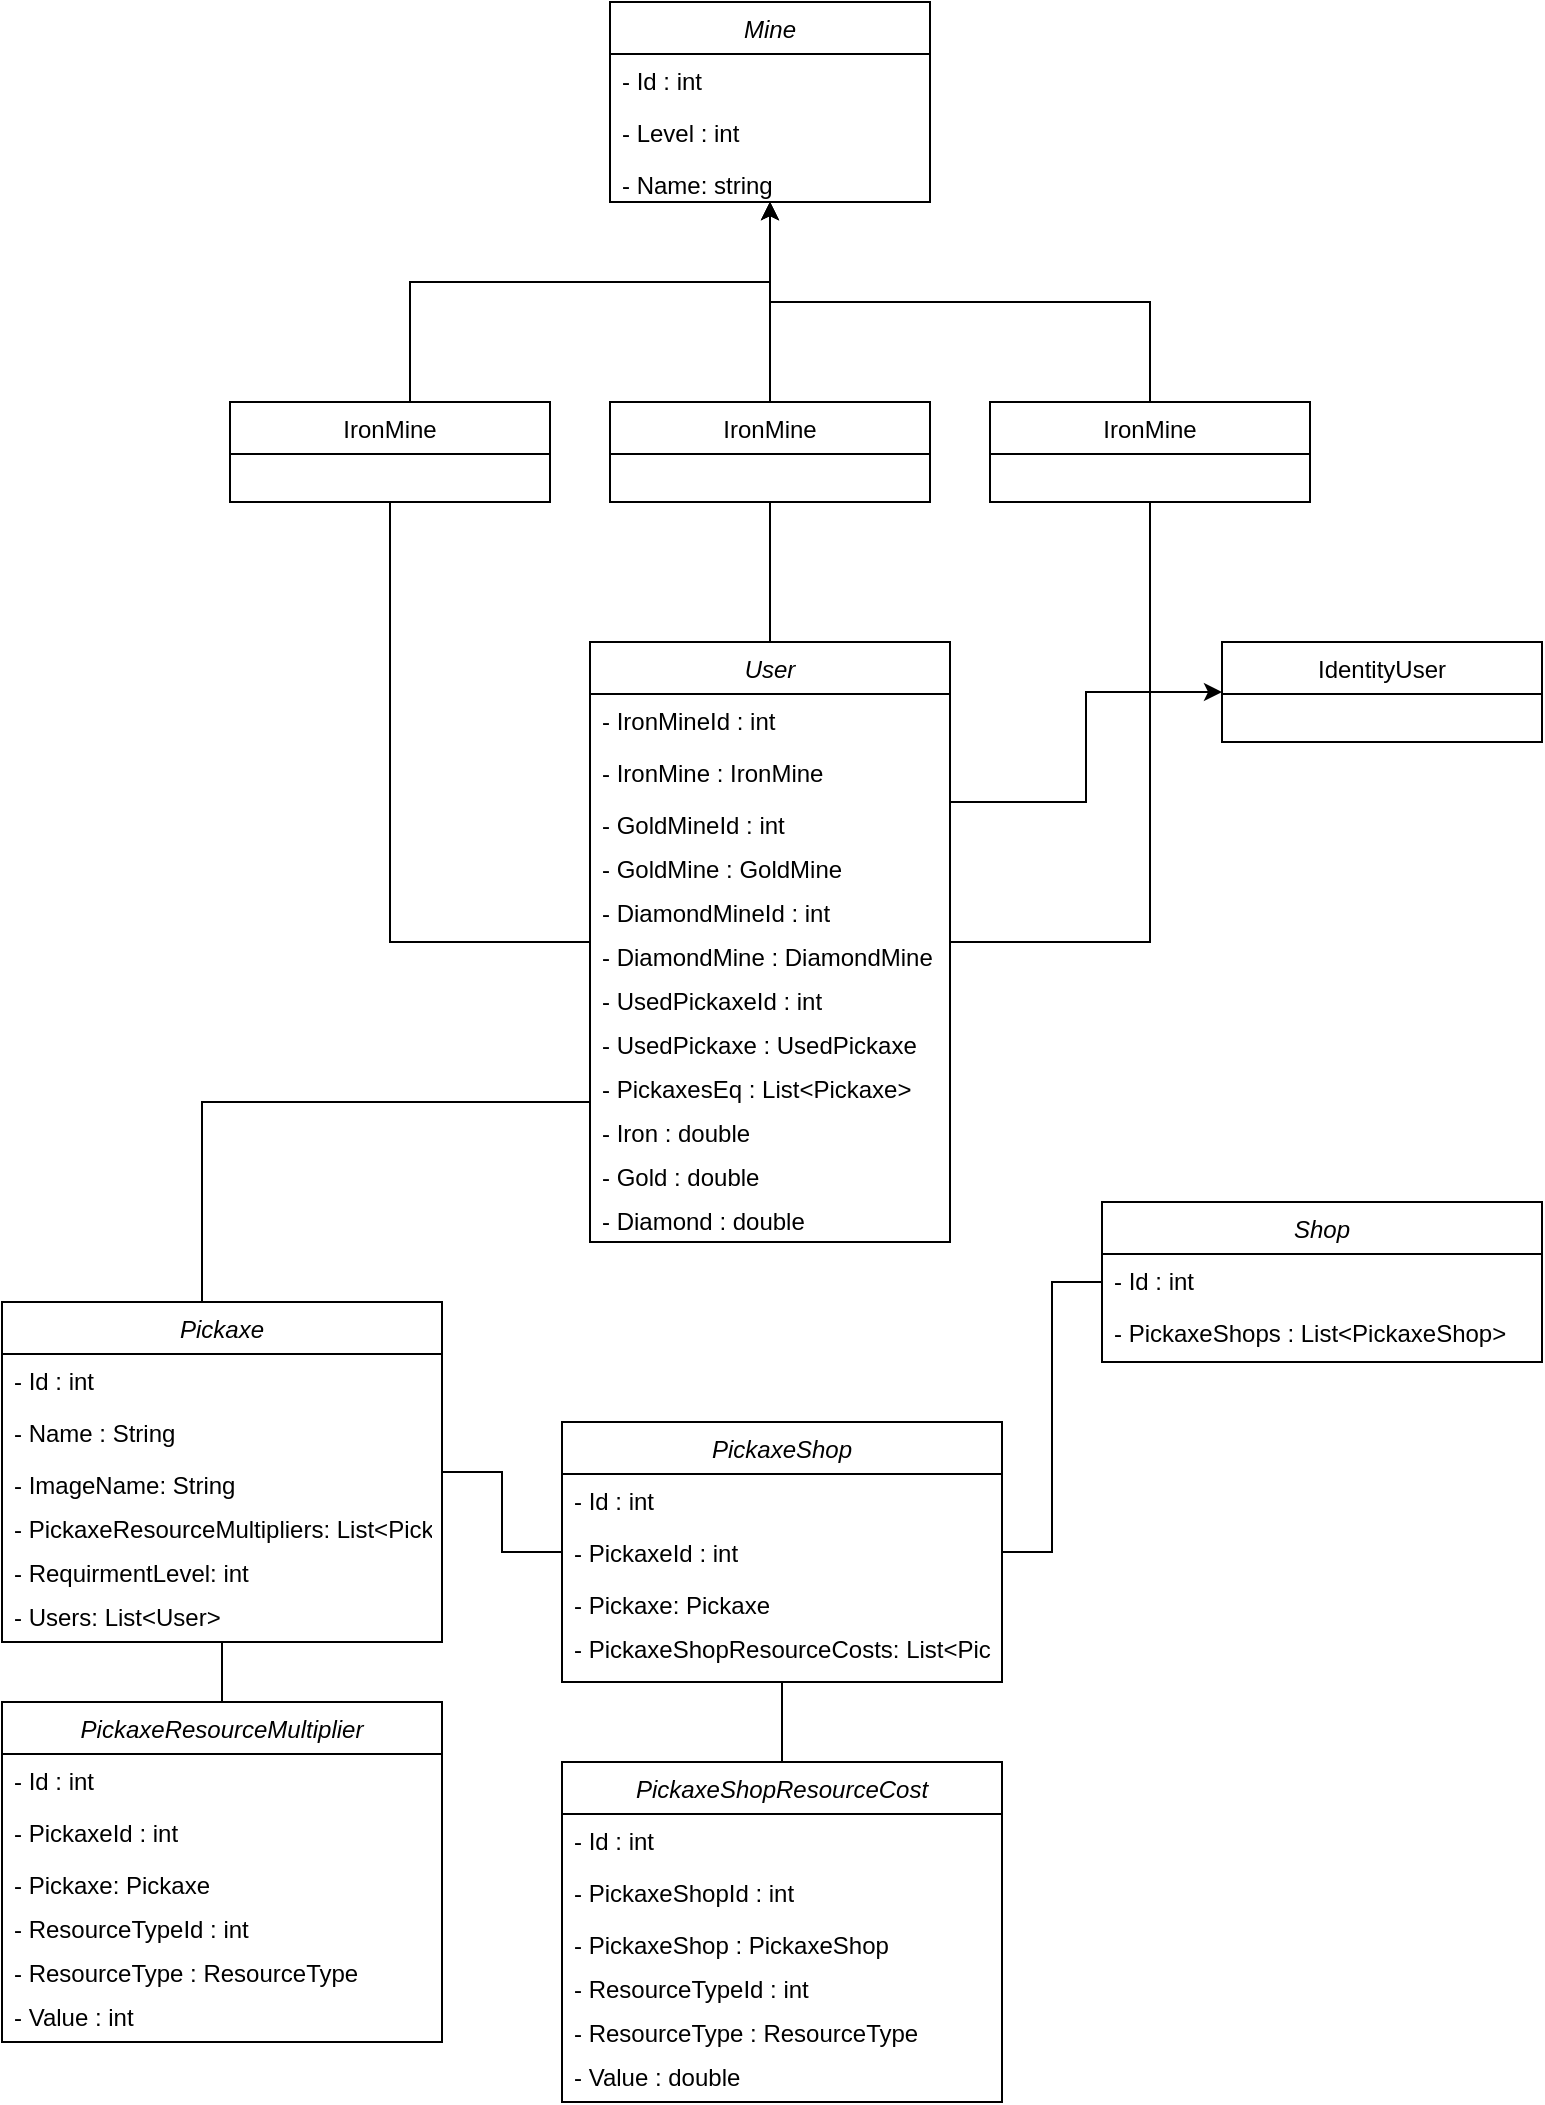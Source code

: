<mxfile version="27.0.6">
  <diagram id="C5RBs43oDa-KdzZeNtuy" name="Page-1">
    <mxGraphModel dx="1418" dy="794" grid="1" gridSize="10" guides="1" tooltips="1" connect="1" arrows="1" fold="1" page="1" pageScale="1" pageWidth="827" pageHeight="1169" math="0" shadow="0">
      <root>
        <mxCell id="WIyWlLk6GJQsqaUBKTNV-0" />
        <mxCell id="WIyWlLk6GJQsqaUBKTNV-1" parent="WIyWlLk6GJQsqaUBKTNV-0" />
        <mxCell id="zkfFHV4jXpPFQw0GAbJ--0" value="Mine" style="swimlane;fontStyle=2;align=center;verticalAlign=top;childLayout=stackLayout;horizontal=1;startSize=26;horizontalStack=0;resizeParent=1;resizeLast=0;collapsible=1;marginBottom=0;rounded=0;shadow=0;strokeWidth=1;" parent="WIyWlLk6GJQsqaUBKTNV-1" vertex="1">
          <mxGeometry x="334" y="20" width="160" height="100" as="geometry">
            <mxRectangle x="360" y="90" width="160" height="26" as="alternateBounds" />
          </mxGeometry>
        </mxCell>
        <mxCell id="zkfFHV4jXpPFQw0GAbJ--1" value="- Id : int" style="text;align=left;verticalAlign=top;spacingLeft=4;spacingRight=4;overflow=hidden;rotatable=0;points=[[0,0.5],[1,0.5]];portConstraint=eastwest;" parent="zkfFHV4jXpPFQw0GAbJ--0" vertex="1">
          <mxGeometry y="26" width="160" height="26" as="geometry" />
        </mxCell>
        <mxCell id="zkfFHV4jXpPFQw0GAbJ--2" value="- Level : int" style="text;align=left;verticalAlign=top;spacingLeft=4;spacingRight=4;overflow=hidden;rotatable=0;points=[[0,0.5],[1,0.5]];portConstraint=eastwest;rounded=0;shadow=0;html=0;" parent="zkfFHV4jXpPFQw0GAbJ--0" vertex="1">
          <mxGeometry y="52" width="160" height="26" as="geometry" />
        </mxCell>
        <mxCell id="zkfFHV4jXpPFQw0GAbJ--3" value="- Name: string" style="text;align=left;verticalAlign=top;spacingLeft=4;spacingRight=4;overflow=hidden;rotatable=0;points=[[0,0.5],[1,0.5]];portConstraint=eastwest;rounded=0;shadow=0;html=0;" parent="zkfFHV4jXpPFQw0GAbJ--0" vertex="1">
          <mxGeometry y="78" width="160" height="22" as="geometry" />
        </mxCell>
        <mxCell id="AmCgRK_z2GuwqKj7xeCC-4" style="edgeStyle=orthogonalEdgeStyle;rounded=0;orthogonalLoop=1;jettySize=auto;html=1;" edge="1" parent="WIyWlLk6GJQsqaUBKTNV-1" source="zkfFHV4jXpPFQw0GAbJ--13" target="zkfFHV4jXpPFQw0GAbJ--0">
          <mxGeometry relative="1" as="geometry">
            <Array as="points">
              <mxPoint x="234" y="160" />
              <mxPoint x="414" y="160" />
            </Array>
          </mxGeometry>
        </mxCell>
        <mxCell id="zkfFHV4jXpPFQw0GAbJ--13" value="IronMine" style="swimlane;fontStyle=0;align=center;verticalAlign=top;childLayout=stackLayout;horizontal=1;startSize=26;horizontalStack=0;resizeParent=1;resizeLast=0;collapsible=1;marginBottom=0;rounded=0;shadow=0;strokeWidth=1;" parent="WIyWlLk6GJQsqaUBKTNV-1" vertex="1">
          <mxGeometry x="144" y="220" width="160" height="50" as="geometry">
            <mxRectangle x="340" y="380" width="170" height="26" as="alternateBounds" />
          </mxGeometry>
        </mxCell>
        <mxCell id="AmCgRK_z2GuwqKj7xeCC-2" style="edgeStyle=orthogonalEdgeStyle;rounded=0;orthogonalLoop=1;jettySize=auto;html=1;" edge="1" parent="WIyWlLk6GJQsqaUBKTNV-1" source="AmCgRK_z2GuwqKj7xeCC-0" target="zkfFHV4jXpPFQw0GAbJ--0">
          <mxGeometry relative="1" as="geometry" />
        </mxCell>
        <mxCell id="AmCgRK_z2GuwqKj7xeCC-0" value="IronMine" style="swimlane;fontStyle=0;align=center;verticalAlign=top;childLayout=stackLayout;horizontal=1;startSize=26;horizontalStack=0;resizeParent=1;resizeLast=0;collapsible=1;marginBottom=0;rounded=0;shadow=0;strokeWidth=1;" vertex="1" parent="WIyWlLk6GJQsqaUBKTNV-1">
          <mxGeometry x="334" y="220" width="160" height="50" as="geometry">
            <mxRectangle x="340" y="380" width="170" height="26" as="alternateBounds" />
          </mxGeometry>
        </mxCell>
        <mxCell id="AmCgRK_z2GuwqKj7xeCC-3" style="edgeStyle=orthogonalEdgeStyle;rounded=0;orthogonalLoop=1;jettySize=auto;html=1;" edge="1" parent="WIyWlLk6GJQsqaUBKTNV-1" source="AmCgRK_z2GuwqKj7xeCC-1" target="zkfFHV4jXpPFQw0GAbJ--0">
          <mxGeometry relative="1" as="geometry">
            <Array as="points">
              <mxPoint x="604" y="170" />
              <mxPoint x="414" y="170" />
            </Array>
          </mxGeometry>
        </mxCell>
        <mxCell id="AmCgRK_z2GuwqKj7xeCC-1" value="IronMine" style="swimlane;fontStyle=0;align=center;verticalAlign=top;childLayout=stackLayout;horizontal=1;startSize=26;horizontalStack=0;resizeParent=1;resizeLast=0;collapsible=1;marginBottom=0;rounded=0;shadow=0;strokeWidth=1;" vertex="1" parent="WIyWlLk6GJQsqaUBKTNV-1">
          <mxGeometry x="524" y="220" width="160" height="50" as="geometry">
            <mxRectangle x="340" y="380" width="170" height="26" as="alternateBounds" />
          </mxGeometry>
        </mxCell>
        <mxCell id="AmCgRK_z2GuwqKj7xeCC-19" style="edgeStyle=orthogonalEdgeStyle;rounded=0;orthogonalLoop=1;jettySize=auto;html=1;entryX=0.5;entryY=1;entryDx=0;entryDy=0;endArrow=none;startFill=0;" edge="1" parent="WIyWlLk6GJQsqaUBKTNV-1" source="AmCgRK_z2GuwqKj7xeCC-6" target="AmCgRK_z2GuwqKj7xeCC-1">
          <mxGeometry relative="1" as="geometry" />
        </mxCell>
        <mxCell id="AmCgRK_z2GuwqKj7xeCC-20" style="edgeStyle=orthogonalEdgeStyle;rounded=0;orthogonalLoop=1;jettySize=auto;html=1;entryX=0.5;entryY=1;entryDx=0;entryDy=0;endArrow=none;startFill=0;" edge="1" parent="WIyWlLk6GJQsqaUBKTNV-1" source="AmCgRK_z2GuwqKj7xeCC-6" target="AmCgRK_z2GuwqKj7xeCC-0">
          <mxGeometry relative="1" as="geometry" />
        </mxCell>
        <mxCell id="AmCgRK_z2GuwqKj7xeCC-21" style="edgeStyle=orthogonalEdgeStyle;rounded=0;orthogonalLoop=1;jettySize=auto;html=1;entryX=0.5;entryY=1;entryDx=0;entryDy=0;endArrow=none;startFill=0;" edge="1" parent="WIyWlLk6GJQsqaUBKTNV-1" source="AmCgRK_z2GuwqKj7xeCC-6" target="zkfFHV4jXpPFQw0GAbJ--13">
          <mxGeometry relative="1" as="geometry" />
        </mxCell>
        <mxCell id="AmCgRK_z2GuwqKj7xeCC-61" style="edgeStyle=orthogonalEdgeStyle;rounded=0;orthogonalLoop=1;jettySize=auto;html=1;" edge="1" parent="WIyWlLk6GJQsqaUBKTNV-1" source="AmCgRK_z2GuwqKj7xeCC-6" target="AmCgRK_z2GuwqKj7xeCC-60">
          <mxGeometry relative="1" as="geometry">
            <Array as="points">
              <mxPoint x="572" y="420" />
              <mxPoint x="572" y="365" />
            </Array>
          </mxGeometry>
        </mxCell>
        <mxCell id="AmCgRK_z2GuwqKj7xeCC-6" value="User" style="swimlane;fontStyle=2;align=center;verticalAlign=top;childLayout=stackLayout;horizontal=1;startSize=26;horizontalStack=0;resizeParent=1;resizeLast=0;collapsible=1;marginBottom=0;rounded=0;shadow=0;strokeWidth=1;" vertex="1" parent="WIyWlLk6GJQsqaUBKTNV-1">
          <mxGeometry x="324" y="340" width="180" height="300" as="geometry">
            <mxRectangle x="360" y="90" width="160" height="26" as="alternateBounds" />
          </mxGeometry>
        </mxCell>
        <mxCell id="AmCgRK_z2GuwqKj7xeCC-7" value="- IronMineId : int" style="text;align=left;verticalAlign=top;spacingLeft=4;spacingRight=4;overflow=hidden;rotatable=0;points=[[0,0.5],[1,0.5]];portConstraint=eastwest;" vertex="1" parent="AmCgRK_z2GuwqKj7xeCC-6">
          <mxGeometry y="26" width="180" height="26" as="geometry" />
        </mxCell>
        <mxCell id="AmCgRK_z2GuwqKj7xeCC-8" value="- IronMine : IronMine" style="text;align=left;verticalAlign=top;spacingLeft=4;spacingRight=4;overflow=hidden;rotatable=0;points=[[0,0.5],[1,0.5]];portConstraint=eastwest;rounded=0;shadow=0;html=0;" vertex="1" parent="AmCgRK_z2GuwqKj7xeCC-6">
          <mxGeometry y="52" width="180" height="26" as="geometry" />
        </mxCell>
        <mxCell id="AmCgRK_z2GuwqKj7xeCC-9" value="- GoldMineId : int" style="text;align=left;verticalAlign=top;spacingLeft=4;spacingRight=4;overflow=hidden;rotatable=0;points=[[0,0.5],[1,0.5]];portConstraint=eastwest;rounded=0;shadow=0;html=0;" vertex="1" parent="AmCgRK_z2GuwqKj7xeCC-6">
          <mxGeometry y="78" width="180" height="22" as="geometry" />
        </mxCell>
        <mxCell id="AmCgRK_z2GuwqKj7xeCC-10" value="- GoldMine : GoldMine" style="text;align=left;verticalAlign=top;spacingLeft=4;spacingRight=4;overflow=hidden;rotatable=0;points=[[0,0.5],[1,0.5]];portConstraint=eastwest;rounded=0;shadow=0;html=0;" vertex="1" parent="AmCgRK_z2GuwqKj7xeCC-6">
          <mxGeometry y="100" width="180" height="22" as="geometry" />
        </mxCell>
        <mxCell id="AmCgRK_z2GuwqKj7xeCC-11" value="- DiamondMineId : int" style="text;align=left;verticalAlign=top;spacingLeft=4;spacingRight=4;overflow=hidden;rotatable=0;points=[[0,0.5],[1,0.5]];portConstraint=eastwest;rounded=0;shadow=0;html=0;" vertex="1" parent="AmCgRK_z2GuwqKj7xeCC-6">
          <mxGeometry y="122" width="180" height="22" as="geometry" />
        </mxCell>
        <mxCell id="AmCgRK_z2GuwqKj7xeCC-12" value="- DiamondMine : DiamondMine" style="text;align=left;verticalAlign=top;spacingLeft=4;spacingRight=4;overflow=hidden;rotatable=0;points=[[0,0.5],[1,0.5]];portConstraint=eastwest;rounded=0;shadow=0;html=0;" vertex="1" parent="AmCgRK_z2GuwqKj7xeCC-6">
          <mxGeometry y="144" width="180" height="22" as="geometry" />
        </mxCell>
        <mxCell id="AmCgRK_z2GuwqKj7xeCC-13" value="- UsedPickaxeId : int" style="text;align=left;verticalAlign=top;spacingLeft=4;spacingRight=4;overflow=hidden;rotatable=0;points=[[0,0.5],[1,0.5]];portConstraint=eastwest;rounded=0;shadow=0;html=0;" vertex="1" parent="AmCgRK_z2GuwqKj7xeCC-6">
          <mxGeometry y="166" width="180" height="22" as="geometry" />
        </mxCell>
        <mxCell id="AmCgRK_z2GuwqKj7xeCC-14" value="- UsedPickaxe : UsedPickaxe" style="text;align=left;verticalAlign=top;spacingLeft=4;spacingRight=4;overflow=hidden;rotatable=0;points=[[0,0.5],[1,0.5]];portConstraint=eastwest;rounded=0;shadow=0;html=0;" vertex="1" parent="AmCgRK_z2GuwqKj7xeCC-6">
          <mxGeometry y="188" width="180" height="22" as="geometry" />
        </mxCell>
        <mxCell id="AmCgRK_z2GuwqKj7xeCC-15" value="- PickaxesEq : List&lt;Pickaxe&gt;" style="text;align=left;verticalAlign=top;spacingLeft=4;spacingRight=4;overflow=hidden;rotatable=0;points=[[0,0.5],[1,0.5]];portConstraint=eastwest;rounded=0;shadow=0;html=0;" vertex="1" parent="AmCgRK_z2GuwqKj7xeCC-6">
          <mxGeometry y="210" width="180" height="22" as="geometry" />
        </mxCell>
        <mxCell id="AmCgRK_z2GuwqKj7xeCC-16" value="- Iron : double" style="text;align=left;verticalAlign=top;spacingLeft=4;spacingRight=4;overflow=hidden;rotatable=0;points=[[0,0.5],[1,0.5]];portConstraint=eastwest;rounded=0;shadow=0;html=0;" vertex="1" parent="AmCgRK_z2GuwqKj7xeCC-6">
          <mxGeometry y="232" width="180" height="22" as="geometry" />
        </mxCell>
        <mxCell id="AmCgRK_z2GuwqKj7xeCC-17" value="- Gold : double" style="text;align=left;verticalAlign=top;spacingLeft=4;spacingRight=4;overflow=hidden;rotatable=0;points=[[0,0.5],[1,0.5]];portConstraint=eastwest;rounded=0;shadow=0;html=0;" vertex="1" parent="AmCgRK_z2GuwqKj7xeCC-6">
          <mxGeometry y="254" width="180" height="22" as="geometry" />
        </mxCell>
        <mxCell id="AmCgRK_z2GuwqKj7xeCC-18" value="- Diamond : double" style="text;align=left;verticalAlign=top;spacingLeft=4;spacingRight=4;overflow=hidden;rotatable=0;points=[[0,0.5],[1,0.5]];portConstraint=eastwest;rounded=0;shadow=0;html=0;" vertex="1" parent="AmCgRK_z2GuwqKj7xeCC-6">
          <mxGeometry y="276" width="180" height="22" as="geometry" />
        </mxCell>
        <mxCell id="AmCgRK_z2GuwqKj7xeCC-29" style="edgeStyle=orthogonalEdgeStyle;rounded=0;orthogonalLoop=1;jettySize=auto;html=1;endArrow=none;startFill=0;" edge="1" parent="WIyWlLk6GJQsqaUBKTNV-1" source="AmCgRK_z2GuwqKj7xeCC-22" target="AmCgRK_z2GuwqKj7xeCC-6">
          <mxGeometry relative="1" as="geometry">
            <Array as="points">
              <mxPoint x="130" y="570" />
            </Array>
          </mxGeometry>
        </mxCell>
        <mxCell id="AmCgRK_z2GuwqKj7xeCC-22" value="Pickaxe" style="swimlane;fontStyle=2;align=center;verticalAlign=top;childLayout=stackLayout;horizontal=1;startSize=26;horizontalStack=0;resizeParent=1;resizeLast=0;collapsible=1;marginBottom=0;rounded=0;shadow=0;strokeWidth=1;" vertex="1" parent="WIyWlLk6GJQsqaUBKTNV-1">
          <mxGeometry x="30" y="670" width="220" height="170" as="geometry">
            <mxRectangle x="360" y="90" width="160" height="26" as="alternateBounds" />
          </mxGeometry>
        </mxCell>
        <mxCell id="AmCgRK_z2GuwqKj7xeCC-23" value="- Id : int" style="text;align=left;verticalAlign=top;spacingLeft=4;spacingRight=4;overflow=hidden;rotatable=0;points=[[0,0.5],[1,0.5]];portConstraint=eastwest;" vertex="1" parent="AmCgRK_z2GuwqKj7xeCC-22">
          <mxGeometry y="26" width="220" height="26" as="geometry" />
        </mxCell>
        <mxCell id="AmCgRK_z2GuwqKj7xeCC-24" value="- Name : String" style="text;align=left;verticalAlign=top;spacingLeft=4;spacingRight=4;overflow=hidden;rotatable=0;points=[[0,0.5],[1,0.5]];portConstraint=eastwest;rounded=0;shadow=0;html=0;" vertex="1" parent="AmCgRK_z2GuwqKj7xeCC-22">
          <mxGeometry y="52" width="220" height="26" as="geometry" />
        </mxCell>
        <mxCell id="AmCgRK_z2GuwqKj7xeCC-25" value="- ImageName: String" style="text;align=left;verticalAlign=top;spacingLeft=4;spacingRight=4;overflow=hidden;rotatable=0;points=[[0,0.5],[1,0.5]];portConstraint=eastwest;rounded=0;shadow=0;html=0;" vertex="1" parent="AmCgRK_z2GuwqKj7xeCC-22">
          <mxGeometry y="78" width="220" height="22" as="geometry" />
        </mxCell>
        <mxCell id="AmCgRK_z2GuwqKj7xeCC-26" value="- PickaxeResourceMultipliers: List&lt;PickaxeResourceMultiplier&gt;" style="text;align=left;verticalAlign=top;spacingLeft=4;spacingRight=4;overflow=hidden;rotatable=0;points=[[0,0.5],[1,0.5]];portConstraint=eastwest;rounded=0;shadow=0;html=0;" vertex="1" parent="AmCgRK_z2GuwqKj7xeCC-22">
          <mxGeometry y="100" width="220" height="22" as="geometry" />
        </mxCell>
        <mxCell id="AmCgRK_z2GuwqKj7xeCC-27" value="- RequirmentLevel: int" style="text;align=left;verticalAlign=top;spacingLeft=4;spacingRight=4;overflow=hidden;rotatable=0;points=[[0,0.5],[1,0.5]];portConstraint=eastwest;rounded=0;shadow=0;html=0;" vertex="1" parent="AmCgRK_z2GuwqKj7xeCC-22">
          <mxGeometry y="122" width="220" height="22" as="geometry" />
        </mxCell>
        <mxCell id="AmCgRK_z2GuwqKj7xeCC-28" value="- Users: List&lt;User&gt;" style="text;align=left;verticalAlign=top;spacingLeft=4;spacingRight=4;overflow=hidden;rotatable=0;points=[[0,0.5],[1,0.5]];portConstraint=eastwest;rounded=0;shadow=0;html=0;" vertex="1" parent="AmCgRK_z2GuwqKj7xeCC-22">
          <mxGeometry y="144" width="220" height="22" as="geometry" />
        </mxCell>
        <mxCell id="AmCgRK_z2GuwqKj7xeCC-37" style="edgeStyle=orthogonalEdgeStyle;rounded=0;orthogonalLoop=1;jettySize=auto;html=1;endArrow=none;startFill=0;" edge="1" parent="WIyWlLk6GJQsqaUBKTNV-1" source="AmCgRK_z2GuwqKj7xeCC-30" target="AmCgRK_z2GuwqKj7xeCC-22">
          <mxGeometry relative="1" as="geometry" />
        </mxCell>
        <mxCell id="AmCgRK_z2GuwqKj7xeCC-30" value="PickaxeResourceMultiplier" style="swimlane;fontStyle=2;align=center;verticalAlign=top;childLayout=stackLayout;horizontal=1;startSize=26;horizontalStack=0;resizeParent=1;resizeLast=0;collapsible=1;marginBottom=0;rounded=0;shadow=0;strokeWidth=1;" vertex="1" parent="WIyWlLk6GJQsqaUBKTNV-1">
          <mxGeometry x="30" y="870" width="220" height="170" as="geometry">
            <mxRectangle x="360" y="90" width="160" height="26" as="alternateBounds" />
          </mxGeometry>
        </mxCell>
        <mxCell id="AmCgRK_z2GuwqKj7xeCC-31" value="- Id : int" style="text;align=left;verticalAlign=top;spacingLeft=4;spacingRight=4;overflow=hidden;rotatable=0;points=[[0,0.5],[1,0.5]];portConstraint=eastwest;" vertex="1" parent="AmCgRK_z2GuwqKj7xeCC-30">
          <mxGeometry y="26" width="220" height="26" as="geometry" />
        </mxCell>
        <mxCell id="AmCgRK_z2GuwqKj7xeCC-32" value="- PickaxeId : int" style="text;align=left;verticalAlign=top;spacingLeft=4;spacingRight=4;overflow=hidden;rotatable=0;points=[[0,0.5],[1,0.5]];portConstraint=eastwest;rounded=0;shadow=0;html=0;" vertex="1" parent="AmCgRK_z2GuwqKj7xeCC-30">
          <mxGeometry y="52" width="220" height="26" as="geometry" />
        </mxCell>
        <mxCell id="AmCgRK_z2GuwqKj7xeCC-33" value="- Pickaxe: Pickaxe" style="text;align=left;verticalAlign=top;spacingLeft=4;spacingRight=4;overflow=hidden;rotatable=0;points=[[0,0.5],[1,0.5]];portConstraint=eastwest;rounded=0;shadow=0;html=0;" vertex="1" parent="AmCgRK_z2GuwqKj7xeCC-30">
          <mxGeometry y="78" width="220" height="22" as="geometry" />
        </mxCell>
        <mxCell id="AmCgRK_z2GuwqKj7xeCC-34" value="- ResourceTypeId : int" style="text;align=left;verticalAlign=top;spacingLeft=4;spacingRight=4;overflow=hidden;rotatable=0;points=[[0,0.5],[1,0.5]];portConstraint=eastwest;rounded=0;shadow=0;html=0;" vertex="1" parent="AmCgRK_z2GuwqKj7xeCC-30">
          <mxGeometry y="100" width="220" height="22" as="geometry" />
        </mxCell>
        <mxCell id="AmCgRK_z2GuwqKj7xeCC-35" value="- ResourceType : ResourceType" style="text;align=left;verticalAlign=top;spacingLeft=4;spacingRight=4;overflow=hidden;rotatable=0;points=[[0,0.5],[1,0.5]];portConstraint=eastwest;rounded=0;shadow=0;html=0;" vertex="1" parent="AmCgRK_z2GuwqKj7xeCC-30">
          <mxGeometry y="122" width="220" height="22" as="geometry" />
        </mxCell>
        <mxCell id="AmCgRK_z2GuwqKj7xeCC-36" value="- Value : int" style="text;align=left;verticalAlign=top;spacingLeft=4;spacingRight=4;overflow=hidden;rotatable=0;points=[[0,0.5],[1,0.5]];portConstraint=eastwest;rounded=0;shadow=0;html=0;" vertex="1" parent="AmCgRK_z2GuwqKj7xeCC-30">
          <mxGeometry y="144" width="220" height="22" as="geometry" />
        </mxCell>
        <mxCell id="AmCgRK_z2GuwqKj7xeCC-52" style="edgeStyle=orthogonalEdgeStyle;rounded=0;orthogonalLoop=1;jettySize=auto;html=1;endArrow=none;startFill=0;" edge="1" parent="WIyWlLk6GJQsqaUBKTNV-1" source="AmCgRK_z2GuwqKj7xeCC-38" target="AmCgRK_z2GuwqKj7xeCC-45">
          <mxGeometry relative="1" as="geometry" />
        </mxCell>
        <mxCell id="AmCgRK_z2GuwqKj7xeCC-53" style="edgeStyle=orthogonalEdgeStyle;rounded=0;orthogonalLoop=1;jettySize=auto;html=1;endArrow=none;startFill=0;" edge="1" parent="WIyWlLk6GJQsqaUBKTNV-1" source="AmCgRK_z2GuwqKj7xeCC-38" target="AmCgRK_z2GuwqKj7xeCC-22">
          <mxGeometry relative="1" as="geometry" />
        </mxCell>
        <mxCell id="AmCgRK_z2GuwqKj7xeCC-59" style="edgeStyle=orthogonalEdgeStyle;rounded=0;orthogonalLoop=1;jettySize=auto;html=1;entryX=0;entryY=0.5;entryDx=0;entryDy=0;endArrow=none;startFill=0;" edge="1" parent="WIyWlLk6GJQsqaUBKTNV-1" source="AmCgRK_z2GuwqKj7xeCC-38" target="AmCgRK_z2GuwqKj7xeCC-54">
          <mxGeometry relative="1" as="geometry" />
        </mxCell>
        <mxCell id="AmCgRK_z2GuwqKj7xeCC-38" value="PickaxeShop" style="swimlane;fontStyle=2;align=center;verticalAlign=top;childLayout=stackLayout;horizontal=1;startSize=26;horizontalStack=0;resizeParent=1;resizeLast=0;collapsible=1;marginBottom=0;rounded=0;shadow=0;strokeWidth=1;" vertex="1" parent="WIyWlLk6GJQsqaUBKTNV-1">
          <mxGeometry x="310" y="730" width="220" height="130" as="geometry">
            <mxRectangle x="360" y="90" width="160" height="26" as="alternateBounds" />
          </mxGeometry>
        </mxCell>
        <mxCell id="AmCgRK_z2GuwqKj7xeCC-39" value="- Id : int" style="text;align=left;verticalAlign=top;spacingLeft=4;spacingRight=4;overflow=hidden;rotatable=0;points=[[0,0.5],[1,0.5]];portConstraint=eastwest;" vertex="1" parent="AmCgRK_z2GuwqKj7xeCC-38">
          <mxGeometry y="26" width="220" height="26" as="geometry" />
        </mxCell>
        <mxCell id="AmCgRK_z2GuwqKj7xeCC-40" value="- PickaxeId : int" style="text;align=left;verticalAlign=top;spacingLeft=4;spacingRight=4;overflow=hidden;rotatable=0;points=[[0,0.5],[1,0.5]];portConstraint=eastwest;rounded=0;shadow=0;html=0;" vertex="1" parent="AmCgRK_z2GuwqKj7xeCC-38">
          <mxGeometry y="52" width="220" height="26" as="geometry" />
        </mxCell>
        <mxCell id="AmCgRK_z2GuwqKj7xeCC-41" value="- Pickaxe: Pickaxe" style="text;align=left;verticalAlign=top;spacingLeft=4;spacingRight=4;overflow=hidden;rotatable=0;points=[[0,0.5],[1,0.5]];portConstraint=eastwest;rounded=0;shadow=0;html=0;" vertex="1" parent="AmCgRK_z2GuwqKj7xeCC-38">
          <mxGeometry y="78" width="220" height="22" as="geometry" />
        </mxCell>
        <mxCell id="AmCgRK_z2GuwqKj7xeCC-42" value="- PickaxeShopResourceCosts: List&lt;PickaxeShopResourceCost&gt;" style="text;align=left;verticalAlign=top;spacingLeft=4;spacingRight=4;overflow=hidden;rotatable=0;points=[[0,0.5],[1,0.5]];portConstraint=eastwest;rounded=0;shadow=0;html=0;" vertex="1" parent="AmCgRK_z2GuwqKj7xeCC-38">
          <mxGeometry y="100" width="220" height="22" as="geometry" />
        </mxCell>
        <mxCell id="AmCgRK_z2GuwqKj7xeCC-45" value="PickaxeShopResourceCost" style="swimlane;fontStyle=2;align=center;verticalAlign=top;childLayout=stackLayout;horizontal=1;startSize=26;horizontalStack=0;resizeParent=1;resizeLast=0;collapsible=1;marginBottom=0;rounded=0;shadow=0;strokeWidth=1;" vertex="1" parent="WIyWlLk6GJQsqaUBKTNV-1">
          <mxGeometry x="310" y="900" width="220" height="170" as="geometry">
            <mxRectangle x="360" y="90" width="160" height="26" as="alternateBounds" />
          </mxGeometry>
        </mxCell>
        <mxCell id="AmCgRK_z2GuwqKj7xeCC-46" value="- Id : int" style="text;align=left;verticalAlign=top;spacingLeft=4;spacingRight=4;overflow=hidden;rotatable=0;points=[[0,0.5],[1,0.5]];portConstraint=eastwest;" vertex="1" parent="AmCgRK_z2GuwqKj7xeCC-45">
          <mxGeometry y="26" width="220" height="26" as="geometry" />
        </mxCell>
        <mxCell id="AmCgRK_z2GuwqKj7xeCC-47" value="- PickaxeShopId : int" style="text;align=left;verticalAlign=top;spacingLeft=4;spacingRight=4;overflow=hidden;rotatable=0;points=[[0,0.5],[1,0.5]];portConstraint=eastwest;rounded=0;shadow=0;html=0;" vertex="1" parent="AmCgRK_z2GuwqKj7xeCC-45">
          <mxGeometry y="52" width="220" height="26" as="geometry" />
        </mxCell>
        <mxCell id="AmCgRK_z2GuwqKj7xeCC-48" value="- PickaxeShop : PickaxeShop" style="text;align=left;verticalAlign=top;spacingLeft=4;spacingRight=4;overflow=hidden;rotatable=0;points=[[0,0.5],[1,0.5]];portConstraint=eastwest;rounded=0;shadow=0;html=0;" vertex="1" parent="AmCgRK_z2GuwqKj7xeCC-45">
          <mxGeometry y="78" width="220" height="22" as="geometry" />
        </mxCell>
        <mxCell id="AmCgRK_z2GuwqKj7xeCC-49" value="- ResourceTypeId : int" style="text;align=left;verticalAlign=top;spacingLeft=4;spacingRight=4;overflow=hidden;rotatable=0;points=[[0,0.5],[1,0.5]];portConstraint=eastwest;rounded=0;shadow=0;html=0;" vertex="1" parent="AmCgRK_z2GuwqKj7xeCC-45">
          <mxGeometry y="100" width="220" height="22" as="geometry" />
        </mxCell>
        <mxCell id="AmCgRK_z2GuwqKj7xeCC-50" value="- ResourceType : ResourceType" style="text;align=left;verticalAlign=top;spacingLeft=4;spacingRight=4;overflow=hidden;rotatable=0;points=[[0,0.5],[1,0.5]];portConstraint=eastwest;rounded=0;shadow=0;html=0;" vertex="1" parent="AmCgRK_z2GuwqKj7xeCC-45">
          <mxGeometry y="122" width="220" height="22" as="geometry" />
        </mxCell>
        <mxCell id="AmCgRK_z2GuwqKj7xeCC-51" value="- Value : double" style="text;align=left;verticalAlign=top;spacingLeft=4;spacingRight=4;overflow=hidden;rotatable=0;points=[[0,0.5],[1,0.5]];portConstraint=eastwest;rounded=0;shadow=0;html=0;" vertex="1" parent="AmCgRK_z2GuwqKj7xeCC-45">
          <mxGeometry y="144" width="220" height="22" as="geometry" />
        </mxCell>
        <mxCell id="AmCgRK_z2GuwqKj7xeCC-54" value="Shop" style="swimlane;fontStyle=2;align=center;verticalAlign=top;childLayout=stackLayout;horizontal=1;startSize=26;horizontalStack=0;resizeParent=1;resizeLast=0;collapsible=1;marginBottom=0;rounded=0;shadow=0;strokeWidth=1;" vertex="1" parent="WIyWlLk6GJQsqaUBKTNV-1">
          <mxGeometry x="580" y="620" width="220" height="80" as="geometry">
            <mxRectangle x="360" y="90" width="160" height="26" as="alternateBounds" />
          </mxGeometry>
        </mxCell>
        <mxCell id="AmCgRK_z2GuwqKj7xeCC-55" value="- Id : int" style="text;align=left;verticalAlign=top;spacingLeft=4;spacingRight=4;overflow=hidden;rotatable=0;points=[[0,0.5],[1,0.5]];portConstraint=eastwest;" vertex="1" parent="AmCgRK_z2GuwqKj7xeCC-54">
          <mxGeometry y="26" width="220" height="26" as="geometry" />
        </mxCell>
        <mxCell id="AmCgRK_z2GuwqKj7xeCC-56" value="- PickaxeShops : List&lt;PickaxeShop&gt;" style="text;align=left;verticalAlign=top;spacingLeft=4;spacingRight=4;overflow=hidden;rotatable=0;points=[[0,0.5],[1,0.5]];portConstraint=eastwest;rounded=0;shadow=0;html=0;" vertex="1" parent="AmCgRK_z2GuwqKj7xeCC-54">
          <mxGeometry y="52" width="220" height="26" as="geometry" />
        </mxCell>
        <mxCell id="AmCgRK_z2GuwqKj7xeCC-60" value="IdentityUser" style="swimlane;fontStyle=0;align=center;verticalAlign=top;childLayout=stackLayout;horizontal=1;startSize=26;horizontalStack=0;resizeParent=1;resizeLast=0;collapsible=1;marginBottom=0;rounded=0;shadow=0;strokeWidth=1;" vertex="1" parent="WIyWlLk6GJQsqaUBKTNV-1">
          <mxGeometry x="640" y="340" width="160" height="50" as="geometry">
            <mxRectangle x="340" y="380" width="170" height="26" as="alternateBounds" />
          </mxGeometry>
        </mxCell>
      </root>
    </mxGraphModel>
  </diagram>
</mxfile>
